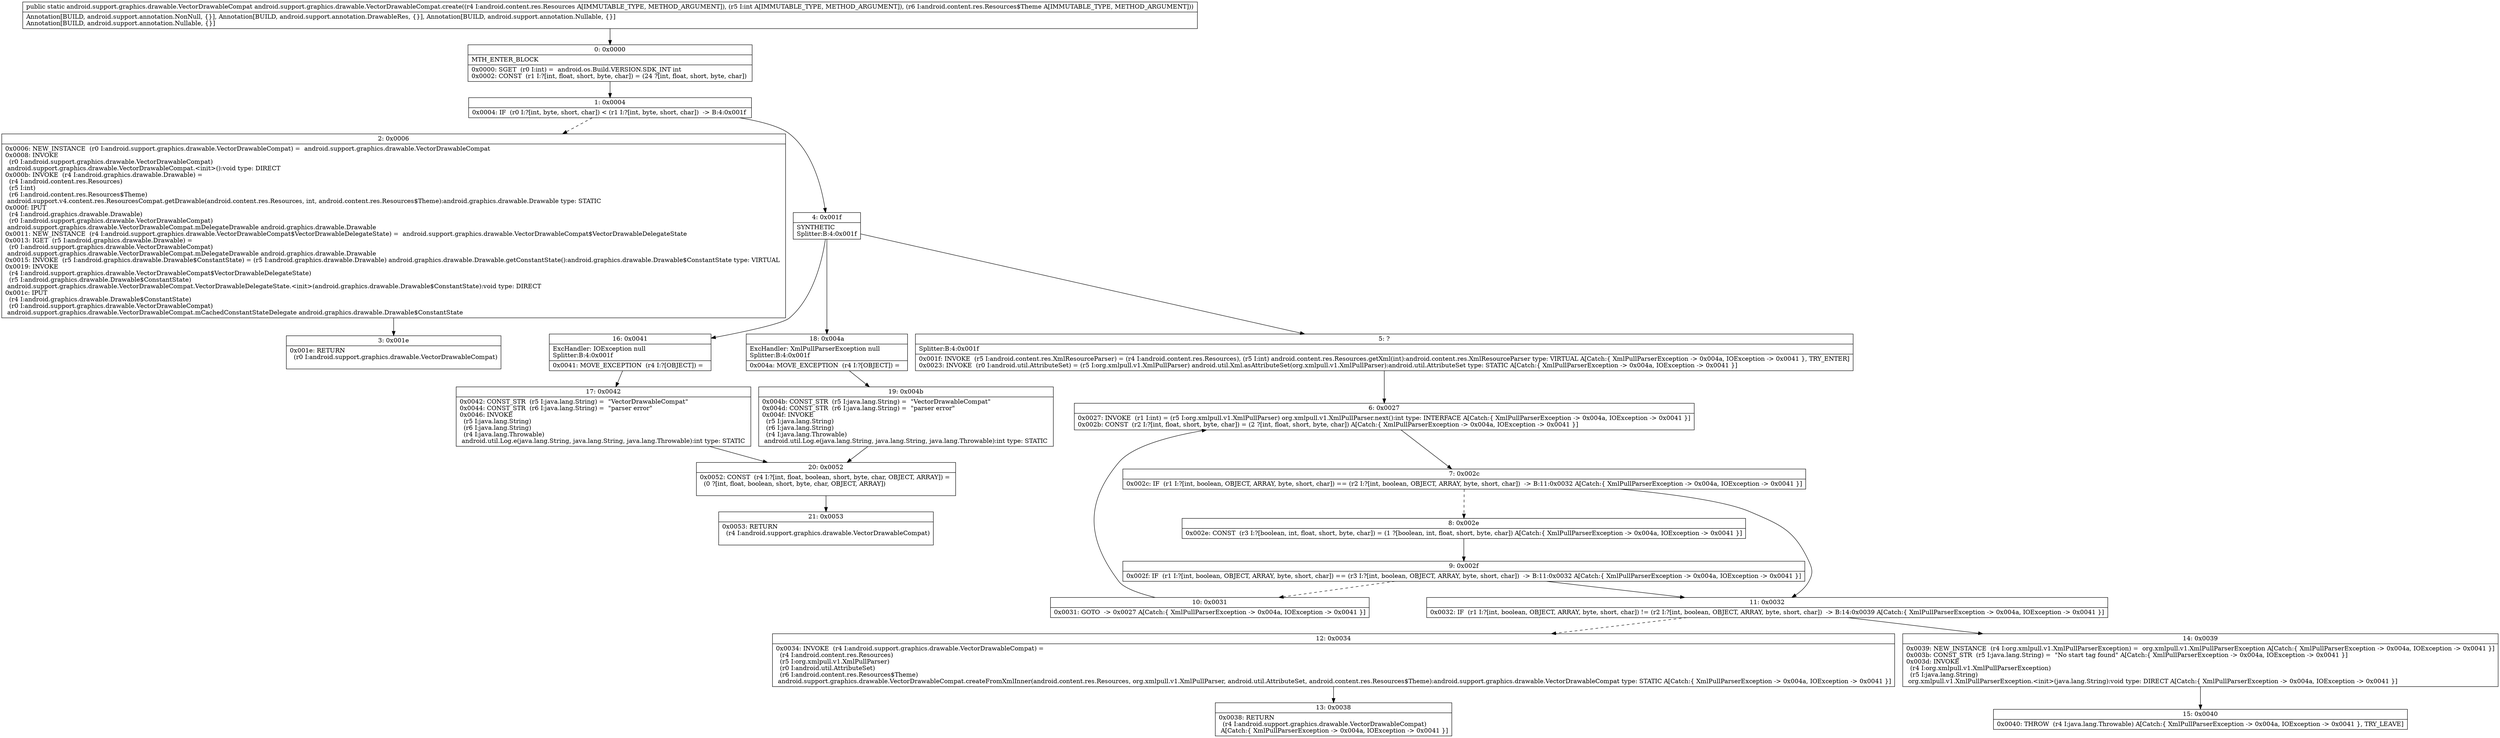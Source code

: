 digraph "CFG forandroid.support.graphics.drawable.VectorDrawableCompat.create(Landroid\/content\/res\/Resources;ILandroid\/content\/res\/Resources$Theme;)Landroid\/support\/graphics\/drawable\/VectorDrawableCompat;" {
Node_0 [shape=record,label="{0\:\ 0x0000|MTH_ENTER_BLOCK\l|0x0000: SGET  (r0 I:int) =  android.os.Build.VERSION.SDK_INT int \l0x0002: CONST  (r1 I:?[int, float, short, byte, char]) = (24 ?[int, float, short, byte, char]) \l}"];
Node_1 [shape=record,label="{1\:\ 0x0004|0x0004: IF  (r0 I:?[int, byte, short, char]) \< (r1 I:?[int, byte, short, char])  \-\> B:4:0x001f \l}"];
Node_2 [shape=record,label="{2\:\ 0x0006|0x0006: NEW_INSTANCE  (r0 I:android.support.graphics.drawable.VectorDrawableCompat) =  android.support.graphics.drawable.VectorDrawableCompat \l0x0008: INVOKE  \l  (r0 I:android.support.graphics.drawable.VectorDrawableCompat)\l android.support.graphics.drawable.VectorDrawableCompat.\<init\>():void type: DIRECT \l0x000b: INVOKE  (r4 I:android.graphics.drawable.Drawable) = \l  (r4 I:android.content.res.Resources)\l  (r5 I:int)\l  (r6 I:android.content.res.Resources$Theme)\l android.support.v4.content.res.ResourcesCompat.getDrawable(android.content.res.Resources, int, android.content.res.Resources$Theme):android.graphics.drawable.Drawable type: STATIC \l0x000f: IPUT  \l  (r4 I:android.graphics.drawable.Drawable)\l  (r0 I:android.support.graphics.drawable.VectorDrawableCompat)\l android.support.graphics.drawable.VectorDrawableCompat.mDelegateDrawable android.graphics.drawable.Drawable \l0x0011: NEW_INSTANCE  (r4 I:android.support.graphics.drawable.VectorDrawableCompat$VectorDrawableDelegateState) =  android.support.graphics.drawable.VectorDrawableCompat$VectorDrawableDelegateState \l0x0013: IGET  (r5 I:android.graphics.drawable.Drawable) = \l  (r0 I:android.support.graphics.drawable.VectorDrawableCompat)\l android.support.graphics.drawable.VectorDrawableCompat.mDelegateDrawable android.graphics.drawable.Drawable \l0x0015: INVOKE  (r5 I:android.graphics.drawable.Drawable$ConstantState) = (r5 I:android.graphics.drawable.Drawable) android.graphics.drawable.Drawable.getConstantState():android.graphics.drawable.Drawable$ConstantState type: VIRTUAL \l0x0019: INVOKE  \l  (r4 I:android.support.graphics.drawable.VectorDrawableCompat$VectorDrawableDelegateState)\l  (r5 I:android.graphics.drawable.Drawable$ConstantState)\l android.support.graphics.drawable.VectorDrawableCompat.VectorDrawableDelegateState.\<init\>(android.graphics.drawable.Drawable$ConstantState):void type: DIRECT \l0x001c: IPUT  \l  (r4 I:android.graphics.drawable.Drawable$ConstantState)\l  (r0 I:android.support.graphics.drawable.VectorDrawableCompat)\l android.support.graphics.drawable.VectorDrawableCompat.mCachedConstantStateDelegate android.graphics.drawable.Drawable$ConstantState \l}"];
Node_3 [shape=record,label="{3\:\ 0x001e|0x001e: RETURN  \l  (r0 I:android.support.graphics.drawable.VectorDrawableCompat)\l \l}"];
Node_4 [shape=record,label="{4\:\ 0x001f|SYNTHETIC\lSplitter:B:4:0x001f\l}"];
Node_5 [shape=record,label="{5\:\ ?|Splitter:B:4:0x001f\l|0x001f: INVOKE  (r5 I:android.content.res.XmlResourceParser) = (r4 I:android.content.res.Resources), (r5 I:int) android.content.res.Resources.getXml(int):android.content.res.XmlResourceParser type: VIRTUAL A[Catch:\{ XmlPullParserException \-\> 0x004a, IOException \-\> 0x0041 \}, TRY_ENTER]\l0x0023: INVOKE  (r0 I:android.util.AttributeSet) = (r5 I:org.xmlpull.v1.XmlPullParser) android.util.Xml.asAttributeSet(org.xmlpull.v1.XmlPullParser):android.util.AttributeSet type: STATIC A[Catch:\{ XmlPullParserException \-\> 0x004a, IOException \-\> 0x0041 \}]\l}"];
Node_6 [shape=record,label="{6\:\ 0x0027|0x0027: INVOKE  (r1 I:int) = (r5 I:org.xmlpull.v1.XmlPullParser) org.xmlpull.v1.XmlPullParser.next():int type: INTERFACE A[Catch:\{ XmlPullParserException \-\> 0x004a, IOException \-\> 0x0041 \}]\l0x002b: CONST  (r2 I:?[int, float, short, byte, char]) = (2 ?[int, float, short, byte, char]) A[Catch:\{ XmlPullParserException \-\> 0x004a, IOException \-\> 0x0041 \}]\l}"];
Node_7 [shape=record,label="{7\:\ 0x002c|0x002c: IF  (r1 I:?[int, boolean, OBJECT, ARRAY, byte, short, char]) == (r2 I:?[int, boolean, OBJECT, ARRAY, byte, short, char])  \-\> B:11:0x0032 A[Catch:\{ XmlPullParserException \-\> 0x004a, IOException \-\> 0x0041 \}]\l}"];
Node_8 [shape=record,label="{8\:\ 0x002e|0x002e: CONST  (r3 I:?[boolean, int, float, short, byte, char]) = (1 ?[boolean, int, float, short, byte, char]) A[Catch:\{ XmlPullParserException \-\> 0x004a, IOException \-\> 0x0041 \}]\l}"];
Node_9 [shape=record,label="{9\:\ 0x002f|0x002f: IF  (r1 I:?[int, boolean, OBJECT, ARRAY, byte, short, char]) == (r3 I:?[int, boolean, OBJECT, ARRAY, byte, short, char])  \-\> B:11:0x0032 A[Catch:\{ XmlPullParserException \-\> 0x004a, IOException \-\> 0x0041 \}]\l}"];
Node_10 [shape=record,label="{10\:\ 0x0031|0x0031: GOTO  \-\> 0x0027 A[Catch:\{ XmlPullParserException \-\> 0x004a, IOException \-\> 0x0041 \}]\l}"];
Node_11 [shape=record,label="{11\:\ 0x0032|0x0032: IF  (r1 I:?[int, boolean, OBJECT, ARRAY, byte, short, char]) != (r2 I:?[int, boolean, OBJECT, ARRAY, byte, short, char])  \-\> B:14:0x0039 A[Catch:\{ XmlPullParserException \-\> 0x004a, IOException \-\> 0x0041 \}]\l}"];
Node_12 [shape=record,label="{12\:\ 0x0034|0x0034: INVOKE  (r4 I:android.support.graphics.drawable.VectorDrawableCompat) = \l  (r4 I:android.content.res.Resources)\l  (r5 I:org.xmlpull.v1.XmlPullParser)\l  (r0 I:android.util.AttributeSet)\l  (r6 I:android.content.res.Resources$Theme)\l android.support.graphics.drawable.VectorDrawableCompat.createFromXmlInner(android.content.res.Resources, org.xmlpull.v1.XmlPullParser, android.util.AttributeSet, android.content.res.Resources$Theme):android.support.graphics.drawable.VectorDrawableCompat type: STATIC A[Catch:\{ XmlPullParserException \-\> 0x004a, IOException \-\> 0x0041 \}]\l}"];
Node_13 [shape=record,label="{13\:\ 0x0038|0x0038: RETURN  \l  (r4 I:android.support.graphics.drawable.VectorDrawableCompat)\l A[Catch:\{ XmlPullParserException \-\> 0x004a, IOException \-\> 0x0041 \}]\l}"];
Node_14 [shape=record,label="{14\:\ 0x0039|0x0039: NEW_INSTANCE  (r4 I:org.xmlpull.v1.XmlPullParserException) =  org.xmlpull.v1.XmlPullParserException A[Catch:\{ XmlPullParserException \-\> 0x004a, IOException \-\> 0x0041 \}]\l0x003b: CONST_STR  (r5 I:java.lang.String) =  \"No start tag found\" A[Catch:\{ XmlPullParserException \-\> 0x004a, IOException \-\> 0x0041 \}]\l0x003d: INVOKE  \l  (r4 I:org.xmlpull.v1.XmlPullParserException)\l  (r5 I:java.lang.String)\l org.xmlpull.v1.XmlPullParserException.\<init\>(java.lang.String):void type: DIRECT A[Catch:\{ XmlPullParserException \-\> 0x004a, IOException \-\> 0x0041 \}]\l}"];
Node_15 [shape=record,label="{15\:\ 0x0040|0x0040: THROW  (r4 I:java.lang.Throwable) A[Catch:\{ XmlPullParserException \-\> 0x004a, IOException \-\> 0x0041 \}, TRY_LEAVE]\l}"];
Node_16 [shape=record,label="{16\:\ 0x0041|ExcHandler: IOException null\lSplitter:B:4:0x001f\l|0x0041: MOVE_EXCEPTION  (r4 I:?[OBJECT]) =  \l}"];
Node_17 [shape=record,label="{17\:\ 0x0042|0x0042: CONST_STR  (r5 I:java.lang.String) =  \"VectorDrawableCompat\" \l0x0044: CONST_STR  (r6 I:java.lang.String) =  \"parser error\" \l0x0046: INVOKE  \l  (r5 I:java.lang.String)\l  (r6 I:java.lang.String)\l  (r4 I:java.lang.Throwable)\l android.util.Log.e(java.lang.String, java.lang.String, java.lang.Throwable):int type: STATIC \l}"];
Node_18 [shape=record,label="{18\:\ 0x004a|ExcHandler: XmlPullParserException null\lSplitter:B:4:0x001f\l|0x004a: MOVE_EXCEPTION  (r4 I:?[OBJECT]) =  \l}"];
Node_19 [shape=record,label="{19\:\ 0x004b|0x004b: CONST_STR  (r5 I:java.lang.String) =  \"VectorDrawableCompat\" \l0x004d: CONST_STR  (r6 I:java.lang.String) =  \"parser error\" \l0x004f: INVOKE  \l  (r5 I:java.lang.String)\l  (r6 I:java.lang.String)\l  (r4 I:java.lang.Throwable)\l android.util.Log.e(java.lang.String, java.lang.String, java.lang.Throwable):int type: STATIC \l}"];
Node_20 [shape=record,label="{20\:\ 0x0052|0x0052: CONST  (r4 I:?[int, float, boolean, short, byte, char, OBJECT, ARRAY]) = \l  (0 ?[int, float, boolean, short, byte, char, OBJECT, ARRAY])\l \l}"];
Node_21 [shape=record,label="{21\:\ 0x0053|0x0053: RETURN  \l  (r4 I:android.support.graphics.drawable.VectorDrawableCompat)\l \l}"];
MethodNode[shape=record,label="{public static android.support.graphics.drawable.VectorDrawableCompat android.support.graphics.drawable.VectorDrawableCompat.create((r4 I:android.content.res.Resources A[IMMUTABLE_TYPE, METHOD_ARGUMENT]), (r5 I:int A[IMMUTABLE_TYPE, METHOD_ARGUMENT]), (r6 I:android.content.res.Resources$Theme A[IMMUTABLE_TYPE, METHOD_ARGUMENT]))  | Annotation[BUILD, android.support.annotation.NonNull, \{\}], Annotation[BUILD, android.support.annotation.DrawableRes, \{\}], Annotation[BUILD, android.support.annotation.Nullable, \{\}]\lAnnotation[BUILD, android.support.annotation.Nullable, \{\}]\l}"];
MethodNode -> Node_0;
Node_0 -> Node_1;
Node_1 -> Node_2[style=dashed];
Node_1 -> Node_4;
Node_2 -> Node_3;
Node_4 -> Node_5;
Node_4 -> Node_18;
Node_4 -> Node_16;
Node_5 -> Node_6;
Node_6 -> Node_7;
Node_7 -> Node_8[style=dashed];
Node_7 -> Node_11;
Node_8 -> Node_9;
Node_9 -> Node_10[style=dashed];
Node_9 -> Node_11;
Node_10 -> Node_6;
Node_11 -> Node_12[style=dashed];
Node_11 -> Node_14;
Node_12 -> Node_13;
Node_14 -> Node_15;
Node_16 -> Node_17;
Node_17 -> Node_20;
Node_18 -> Node_19;
Node_19 -> Node_20;
Node_20 -> Node_21;
}

